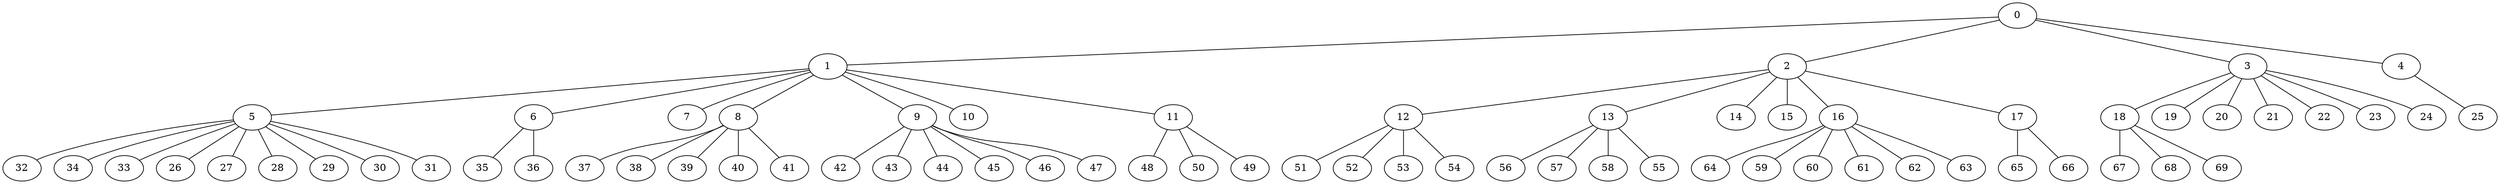
graph graphname {
    0 -- 1
0 -- 2
0 -- 3
0 -- 4
1 -- 5
1 -- 6
1 -- 7
1 -- 8
1 -- 9
1 -- 10
1 -- 11
2 -- 12
2 -- 13
2 -- 14
2 -- 15
2 -- 16
2 -- 17
3 -- 18
3 -- 19
3 -- 20
3 -- 21
3 -- 22
3 -- 23
3 -- 24
4 -- 25
5 -- 32
5 -- 34
5 -- 33
5 -- 26
5 -- 27
5 -- 28
5 -- 29
5 -- 30
5 -- 31
6 -- 35
6 -- 36
8 -- 37
8 -- 38
8 -- 39
8 -- 40
8 -- 41
9 -- 42
9 -- 43
9 -- 44
9 -- 45
9 -- 46
9 -- 47
11 -- 48
11 -- 50
11 -- 49
12 -- 51
12 -- 52
12 -- 53
12 -- 54
13 -- 56
13 -- 57
13 -- 58
13 -- 55
16 -- 64
16 -- 59
16 -- 60
16 -- 61
16 -- 62
16 -- 63
17 -- 65
17 -- 66
18 -- 67
18 -- 68
18 -- 69

}
